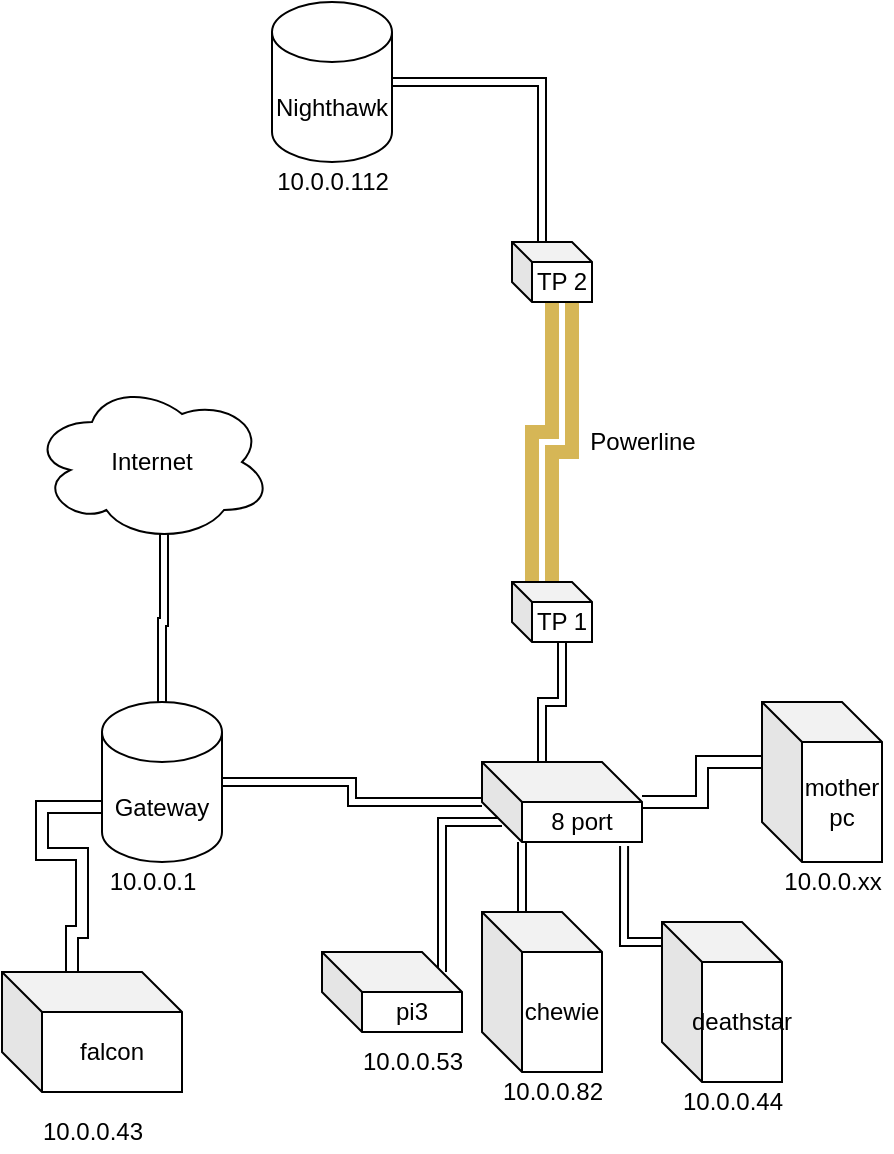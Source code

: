 <mxfile version="17.5.0" type="github">
  <diagram id="GMBUhKd8lKHiJKhd5PwU" name="Page-1">
    <mxGraphModel dx="1262" dy="676" grid="1" gridSize="10" guides="1" tooltips="1" connect="1" arrows="1" fold="1" page="1" pageScale="1" pageWidth="1200" pageHeight="1920" math="0" shadow="0">
      <root>
        <mxCell id="0" />
        <mxCell id="1" parent="0" />
        <mxCell id="vzQWPWsS93Q12IE8SCrd-18" style="edgeStyle=orthogonalEdgeStyle;shape=link;rounded=0;orthogonalLoop=1;jettySize=auto;html=1;exitX=1;exitY=0.5;exitDx=0;exitDy=0;exitPerimeter=0;entryX=0;entryY=0;entryDx=0;entryDy=20;entryPerimeter=0;" parent="1" source="vzQWPWsS93Q12IE8SCrd-1" target="vzQWPWsS93Q12IE8SCrd-2" edge="1">
          <mxGeometry relative="1" as="geometry" />
        </mxCell>
        <mxCell id="vzQWPWsS93Q12IE8SCrd-1" value="Gateway" style="shape=cylinder3;whiteSpace=wrap;html=1;boundedLbl=1;backgroundOutline=1;size=15;" parent="1" vertex="1">
          <mxGeometry x="80" y="750" width="60" height="80" as="geometry" />
        </mxCell>
        <mxCell id="vzQWPWsS93Q12IE8SCrd-19" style="edgeStyle=orthogonalEdgeStyle;shape=link;rounded=0;orthogonalLoop=1;jettySize=auto;html=1;exitX=0;exitY=0;exitDx=10;exitDy=30;exitPerimeter=0;entryX=0;entryY=0;entryDx=60;entryDy=10;entryPerimeter=0;" parent="1" source="vzQWPWsS93Q12IE8SCrd-2" target="vzQWPWsS93Q12IE8SCrd-8" edge="1">
          <mxGeometry relative="1" as="geometry" />
        </mxCell>
        <mxCell id="vzQWPWsS93Q12IE8SCrd-27" style="edgeStyle=orthogonalEdgeStyle;shape=link;rounded=0;orthogonalLoop=1;jettySize=auto;html=1;exitX=0;exitY=0;exitDx=20;exitDy=40;exitPerimeter=0;entryX=0;entryY=0;entryDx=20;entryDy=0;entryPerimeter=0;" parent="1" source="vzQWPWsS93Q12IE8SCrd-2" target="vzQWPWsS93Q12IE8SCrd-5" edge="1">
          <mxGeometry relative="1" as="geometry" />
        </mxCell>
        <mxCell id="vzQWPWsS93Q12IE8SCrd-33" style="edgeStyle=orthogonalEdgeStyle;shape=link;rounded=0;orthogonalLoop=1;jettySize=auto;html=1;exitX=0;exitY=0;exitDx=30;exitDy=0;exitPerimeter=0;entryX=0;entryY=0;entryDx=25;entryDy=30;entryPerimeter=0;" parent="1" source="vzQWPWsS93Q12IE8SCrd-2" target="vzQWPWsS93Q12IE8SCrd-30" edge="1">
          <mxGeometry relative="1" as="geometry" />
        </mxCell>
        <mxCell id="vzQWPWsS93Q12IE8SCrd-2" value="8 port" style="shape=cube;whiteSpace=wrap;html=1;boundedLbl=1;backgroundOutline=1;darkOpacity=0.05;darkOpacity2=0.1;" parent="1" vertex="1">
          <mxGeometry x="270" y="780" width="80" height="40" as="geometry" />
        </mxCell>
        <mxCell id="vzQWPWsS93Q12IE8SCrd-3" value="falcon&lt;br&gt;" style="shape=cube;whiteSpace=wrap;html=1;boundedLbl=1;backgroundOutline=1;darkOpacity=0.05;darkOpacity2=0.1;" parent="1" vertex="1">
          <mxGeometry x="30" y="885" width="90" height="60" as="geometry" />
        </mxCell>
        <mxCell id="vzQWPWsS93Q12IE8SCrd-4" value="10.0.0.43" style="text;html=1;resizable=0;autosize=1;align=center;verticalAlign=middle;points=[];fillColor=none;strokeColor=none;rounded=0;" parent="1" vertex="1">
          <mxGeometry x="40" y="955" width="70" height="20" as="geometry" />
        </mxCell>
        <mxCell id="vzQWPWsS93Q12IE8SCrd-5" value="chewie" style="shape=cube;whiteSpace=wrap;html=1;boundedLbl=1;backgroundOutline=1;darkOpacity=0.05;darkOpacity2=0.1;" parent="1" vertex="1">
          <mxGeometry x="270" y="855" width="60" height="80" as="geometry" />
        </mxCell>
        <mxCell id="vzQWPWsS93Q12IE8SCrd-6" value="10.0.0.82" style="text;html=1;resizable=0;autosize=1;align=center;verticalAlign=middle;points=[];fillColor=none;strokeColor=none;rounded=0;" parent="1" vertex="1">
          <mxGeometry x="270" y="935" width="70" height="20" as="geometry" />
        </mxCell>
        <mxCell id="vzQWPWsS93Q12IE8SCrd-8" value="pi3" style="shape=cube;whiteSpace=wrap;html=1;boundedLbl=1;backgroundOutline=1;darkOpacity=0.05;darkOpacity2=0.1;" parent="1" vertex="1">
          <mxGeometry x="190" y="875" width="70" height="40" as="geometry" />
        </mxCell>
        <mxCell id="vzQWPWsS93Q12IE8SCrd-11" value="10.0.0.53" style="text;html=1;resizable=0;autosize=1;align=center;verticalAlign=middle;points=[];fillColor=none;strokeColor=none;rounded=0;" parent="1" vertex="1">
          <mxGeometry x="200" y="920" width="70" height="20" as="geometry" />
        </mxCell>
        <mxCell id="vzQWPWsS93Q12IE8SCrd-38" style="edgeStyle=orthogonalEdgeStyle;shape=link;rounded=0;orthogonalLoop=1;jettySize=auto;html=1;exitX=0;exitY=0;exitDx=15;exitDy=0;exitPerimeter=0;entryX=0;entryY=0;entryDx=25;entryDy=30;entryPerimeter=0;fillColor=#fff2cc;strokeColor=#d6b656;strokeWidth=7;" parent="1" source="vzQWPWsS93Q12IE8SCrd-30" target="vzQWPWsS93Q12IE8SCrd-35" edge="1">
          <mxGeometry relative="1" as="geometry" />
        </mxCell>
        <mxCell id="vzQWPWsS93Q12IE8SCrd-30" value="TP 1" style="shape=cube;whiteSpace=wrap;html=1;boundedLbl=1;backgroundOutline=1;darkOpacity=0.05;darkOpacity2=0.1;size=10;" parent="1" vertex="1">
          <mxGeometry x="285" y="690" width="40" height="30" as="geometry" />
        </mxCell>
        <mxCell id="vzQWPWsS93Q12IE8SCrd-34" value="10.0.0.1" style="text;html=1;resizable=0;autosize=1;align=center;verticalAlign=middle;points=[];fillColor=none;strokeColor=none;rounded=0;" parent="1" vertex="1">
          <mxGeometry x="75" y="830" width="60" height="20" as="geometry" />
        </mxCell>
        <mxCell id="vzQWPWsS93Q12IE8SCrd-42" style="edgeStyle=orthogonalEdgeStyle;shape=link;rounded=0;orthogonalLoop=1;jettySize=auto;html=1;exitX=0;exitY=0;exitDx=15;exitDy=0;exitPerimeter=0;entryX=1;entryY=0.5;entryDx=0;entryDy=0;entryPerimeter=0;strokeWidth=1;" parent="1" source="vzQWPWsS93Q12IE8SCrd-35" target="vzQWPWsS93Q12IE8SCrd-36" edge="1">
          <mxGeometry relative="1" as="geometry" />
        </mxCell>
        <mxCell id="vzQWPWsS93Q12IE8SCrd-35" value="TP 2" style="shape=cube;whiteSpace=wrap;html=1;boundedLbl=1;backgroundOutline=1;darkOpacity=0.05;darkOpacity2=0.1;size=10;" parent="1" vertex="1">
          <mxGeometry x="285" y="520" width="40" height="30" as="geometry" />
        </mxCell>
        <mxCell id="vzQWPWsS93Q12IE8SCrd-36" value="Nighthawk" style="shape=cylinder3;whiteSpace=wrap;html=1;boundedLbl=1;backgroundOutline=1;size=15;" parent="1" vertex="1">
          <mxGeometry x="165" y="400" width="60" height="80" as="geometry" />
        </mxCell>
        <mxCell id="vzQWPWsS93Q12IE8SCrd-37" value="&lt;div&gt;10.0.0.112&lt;/div&gt;" style="text;html=1;resizable=0;autosize=1;align=center;verticalAlign=middle;points=[];fillColor=none;strokeColor=none;rounded=0;" parent="1" vertex="1">
          <mxGeometry x="160" y="480" width="70" height="20" as="geometry" />
        </mxCell>
        <mxCell id="vzQWPWsS93Q12IE8SCrd-39" value="Powerline" style="text;html=1;resizable=0;autosize=1;align=center;verticalAlign=middle;points=[];fillColor=none;strokeColor=none;rounded=0;" parent="1" vertex="1">
          <mxGeometry x="315" y="610" width="70" height="20" as="geometry" />
        </mxCell>
        <mxCell id="j1TntlPk1WTP1hY0LFK9-2" style="edgeStyle=orthogonalEdgeStyle;shape=link;rounded=0;orthogonalLoop=1;jettySize=auto;html=1;exitX=0;exitY=0;exitDx=35;exitDy=0;exitPerimeter=0;entryX=0;entryY=0;entryDx=0;entryDy=52.5;entryPerimeter=0;width=-6;" edge="1" parent="1" source="vzQWPWsS93Q12IE8SCrd-3" target="vzQWPWsS93Q12IE8SCrd-1">
          <mxGeometry relative="1" as="geometry">
            <mxPoint x="110" y="710" as="sourcePoint" />
            <mxPoint x="80" y="800" as="targetPoint" />
            <Array as="points">
              <mxPoint x="65" y="865" />
              <mxPoint x="70" y="865" />
              <mxPoint x="70" y="826" />
              <mxPoint x="50" y="826" />
              <mxPoint x="50" y="803" />
            </Array>
          </mxGeometry>
        </mxCell>
        <mxCell id="j1TntlPk1WTP1hY0LFK9-3" value="deathstar" style="shape=cube;whiteSpace=wrap;html=1;boundedLbl=1;backgroundOutline=1;darkOpacity=0.05;darkOpacity2=0.1;" vertex="1" parent="1">
          <mxGeometry x="360" y="860" width="60" height="80" as="geometry" />
        </mxCell>
        <mxCell id="j1TntlPk1WTP1hY0LFK9-4" value="10.0.0.44" style="text;html=1;resizable=0;autosize=1;align=center;verticalAlign=middle;points=[];fillColor=none;strokeColor=none;rounded=0;" vertex="1" parent="1">
          <mxGeometry x="360" y="940" width="70" height="20" as="geometry" />
        </mxCell>
        <mxCell id="j1TntlPk1WTP1hY0LFK9-5" style="edgeStyle=orthogonalEdgeStyle;shape=link;rounded=0;orthogonalLoop=1;jettySize=auto;html=1;exitX=0.888;exitY=1.05;exitDx=0;exitDy=0;exitPerimeter=0;width=-4;" edge="1" parent="1" source="vzQWPWsS93Q12IE8SCrd-2" target="j1TntlPk1WTP1hY0LFK9-3">
          <mxGeometry relative="1" as="geometry">
            <mxPoint x="300" y="830" as="sourcePoint" />
            <mxPoint x="341" y="865" as="targetPoint" />
            <Array as="points">
              <mxPoint x="341" y="870" />
            </Array>
          </mxGeometry>
        </mxCell>
        <mxCell id="j1TntlPk1WTP1hY0LFK9-6" value="Internet" style="ellipse;shape=cloud;whiteSpace=wrap;html=1;" vertex="1" parent="1">
          <mxGeometry x="45" y="590" width="120" height="80" as="geometry" />
        </mxCell>
        <mxCell id="j1TntlPk1WTP1hY0LFK9-7" style="edgeStyle=orthogonalEdgeStyle;shape=link;rounded=0;orthogonalLoop=1;jettySize=auto;html=1;exitX=0.55;exitY=0.95;exitDx=0;exitDy=0;exitPerimeter=0;entryX=0.5;entryY=0;entryDx=0;entryDy=0;entryPerimeter=0;" edge="1" parent="1" source="j1TntlPk1WTP1hY0LFK9-6" target="vzQWPWsS93Q12IE8SCrd-1">
          <mxGeometry relative="1" as="geometry">
            <mxPoint x="70" y="720" as="sourcePoint" />
            <mxPoint x="200" y="730" as="targetPoint" />
          </mxGeometry>
        </mxCell>
        <mxCell id="j1TntlPk1WTP1hY0LFK9-8" value="mother pc" style="shape=cube;whiteSpace=wrap;html=1;boundedLbl=1;backgroundOutline=1;darkOpacity=0.05;darkOpacity2=0.1;" vertex="1" parent="1">
          <mxGeometry x="410" y="750" width="60" height="80" as="geometry" />
        </mxCell>
        <mxCell id="j1TntlPk1WTP1hY0LFK9-9" value="10.0.0.xx" style="text;html=1;resizable=0;autosize=1;align=center;verticalAlign=middle;points=[];fillColor=none;strokeColor=none;rounded=0;" vertex="1" parent="1">
          <mxGeometry x="415" y="830" width="60" height="20" as="geometry" />
        </mxCell>
        <mxCell id="j1TntlPk1WTP1hY0LFK9-10" style="edgeStyle=orthogonalEdgeStyle;shape=link;rounded=0;orthogonalLoop=1;jettySize=auto;html=1;exitX=0;exitY=0;exitDx=80;exitDy=20;exitPerimeter=0;entryX=0;entryY=0;entryDx=0;entryDy=30;entryPerimeter=0;width=6;" edge="1" parent="1" source="vzQWPWsS93Q12IE8SCrd-2" target="j1TntlPk1WTP1hY0LFK9-8">
          <mxGeometry relative="1" as="geometry">
            <mxPoint x="300" y="830" as="sourcePoint" />
            <mxPoint x="300" y="865" as="targetPoint" />
          </mxGeometry>
        </mxCell>
      </root>
    </mxGraphModel>
  </diagram>
</mxfile>
